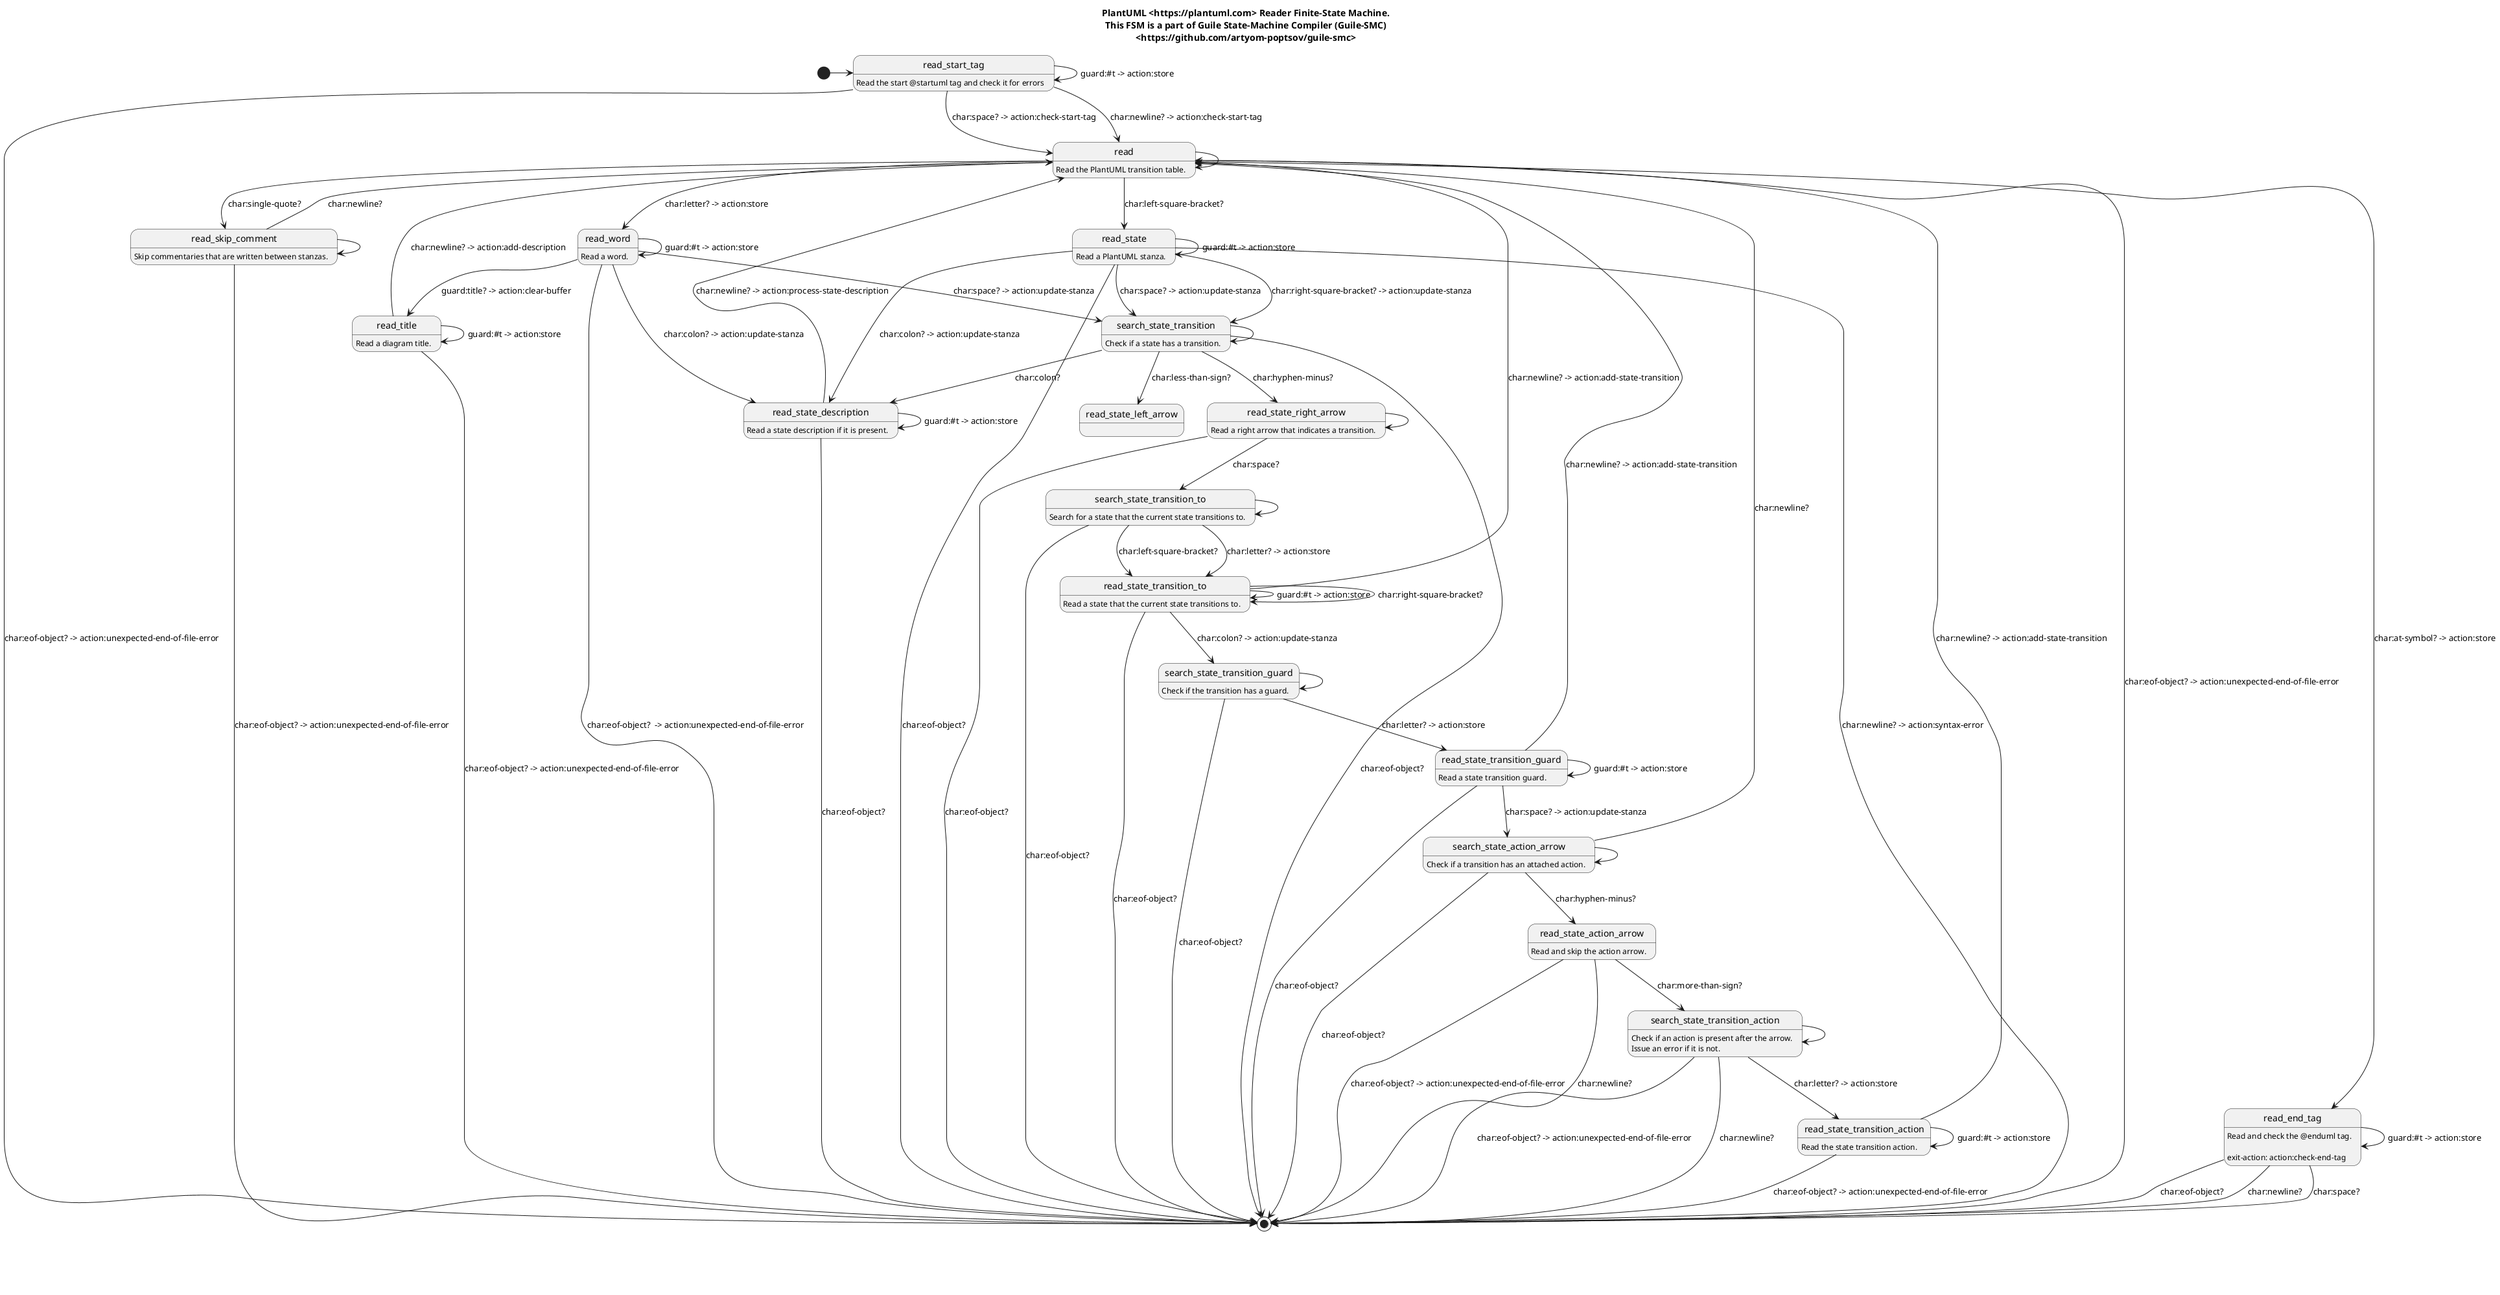 @startuml
title PlantUML <https://plantuml.com> Reader Finite-State Machine.\nThis FSM is a part of Guile State-Machine Compiler (Guile-SMC)\n<https://github.com/artyom-poptsov/guile-smc>

' Entry point
[*] -> read_start_tag

read_start_tag: Read the start @startuml tag and check it for errors
read_start_tag --> [*]: char:eof-object? -> action:unexpected-end-of-file-error
read_start_tag --> read: char:space? -> action:check-start-tag
read_start_tag --> read: char:newline? -> action:check-start-tag
read_start_tag -> read_start_tag: guard:#t -> action:store

read: Read the PlantUML transition table.
read -> [*]: char:eof-object? -> action:unexpected-end-of-file-error
read --> read_end_tag: char:at-symbol? -> action:store
read --> read_skip_comment: char:single-quote?
read --> read_state: char:left-square-bracket?
read --> read_word: char:letter? -> action:store
read -> read

read_end_tag: Read and check the @enduml tag.
read_end_tag:
read_end_tag: exit-action: action:check-end-tag
read_end_tag --> [*]: char:eof-object?
read_end_tag --> [*]: char:newline?
read_end_tag --> [*]: char:space?
read_end_tag ->  read_end_tag: guard:#t -> action:store

read_skip_comment: Skip commentaries that are written between stanzas.
read_skip_comment --> [*]: char:eof-object? -> action:unexpected-end-of-file-error
read_skip_comment --> read: char:newline?
read_skip_comment ->  read_skip_comment

read_word: Read a word.
read_word --> [*]: char:eof-object?  -> action:unexpected-end-of-file-error
read_word --> read_title: guard:title? -> action:clear-buffer
read_word --> read_state_description: char:colon? -> action:update-stanza
read_word --> search_state_transition: char:space? -> action:update-stanza
read_word -> read_word: guard:#t -> action:store

read_title: Read a diagram title.
read_title --> [*]: char:eof-object? -> action:unexpected-end-of-file-error
read_title --> read: char:newline? -> action:add-description
read_title -> read_title: guard:#t -> action:store

read_state: Read a PlantUML stanza.
read_state --> [*]: char:eof-object?
read_state --> [*]: char:newline? -> action:syntax-error
read_state --> search_state_transition: char:right-square-bracket? -> action:update-stanza
read_state --> search_state_transition: char:space? -> action:update-stanza
read_state --> read_state_description: char:colon? -> action:update-stanza
read_state -> read_state: guard:#t -> action:store

search_state_transition: Check if a state has a transition.
search_state_transition --> [*]: char:eof-object?
search_state_transition --> read_state_description: char:colon?
search_state_transition --> read_state_right_arrow: char:hyphen-minus?
search_state_transition --> read_state_left_arrow: char:less-than-sign?
search_state_transition ->  search_state_transition

read_state_description: Read a state description if it is present.
read_state_description --> [*]: char:eof-object?
read_state_description --> read: char:newline? -> action:process-state-description
read_state_description ->  read_state_description: guard:#t -> action:store

read_state_right_arrow: Read a right arrow that indicates a transition.
read_state_right_arrow --> [*]: char:eof-object?
read_state_right_arrow --> search_state_transition_to: char:space?
read_state_right_arrow -> read_state_right_arrow

search_state_transition_to: Search for a state that the current state transitions to.
search_state_transition_to --> [*]: char:eof-object?
search_state_transition_to --> read_state_transition_to: char:letter? -> action:store
search_state_transition_to --> read_state_transition_to: char:left-square-bracket?
search_state_transition_to -> search_state_transition_to

read_state_transition_to: Read a state that the current state transitions to.
read_state_transition_to --> [*]: char:eof-object?
read_state_transition_to --> read_state_transition_to: char:right-square-bracket?
read_state_transition_to --> search_state_transition_guard: char:colon? -> action:update-stanza
read_state_transition_to --> read: char:newline? -> action:add-state-transition
read_state_transition_to -> read_state_transition_to: guard:#t -> action:store

search_state_transition_guard: Check if the transition has a guard.
search_state_transition_guard --> [*]: char:eof-object?
search_state_transition_guard --> read_state_transition_guard: char:letter? -> action:store
search_state_transition_guard -> search_state_transition_guard

read_state_transition_guard: Read a state transition guard.
read_state_transition_guard --> [*]: char:eof-object?
read_state_transition_guard --> search_state_action_arrow: char:space? -> action:update-stanza
read_state_transition_guard --> read: char:newline? -> action:add-state-transition
read_state_transition_guard -> read_state_transition_guard: guard:#t -> action:store

search_state_action_arrow: Check if a transition has an attached action.
search_state_action_arrow --> [*]: char:eof-object?
search_state_action_arrow --> read: char:newline?
search_state_action_arrow --> read_state_action_arrow: char:hyphen-minus?
search_state_action_arrow -> search_state_action_arrow

read_state_action_arrow: Read and skip the action arrow.
read_state_action_arrow --> [*]: char:eof-object? -> action:unexpected-end-of-file-error
read_state_action_arrow --> [*]: char:newline?
read_state_action_arrow --> search_state_transition_action: char:more-than-sign?

search_state_transition_action: Check if an action is present after the arrow.
search_state_transition_action: Issue an error if it is not.
search_state_transition_action --> [*]: char:eof-object? -> action:unexpected-end-of-file-error
search_state_transition_action --> read_state_transition_action: char:letter? -> action:store
search_state_transition_action --> [*]: char:newline?
search_state_transition_action -> search_state_transition_action

read_state_transition_action: Read the state transition action.
read_state_transition_action --> [*]: char:eof-object? -> action:unexpected-end-of-file-error
read_state_transition_action --> read: char:newline? -> action:add-state-transition
read_state_transition_action -> read_state_transition_action: guard:#t -> action:store
@enduml
